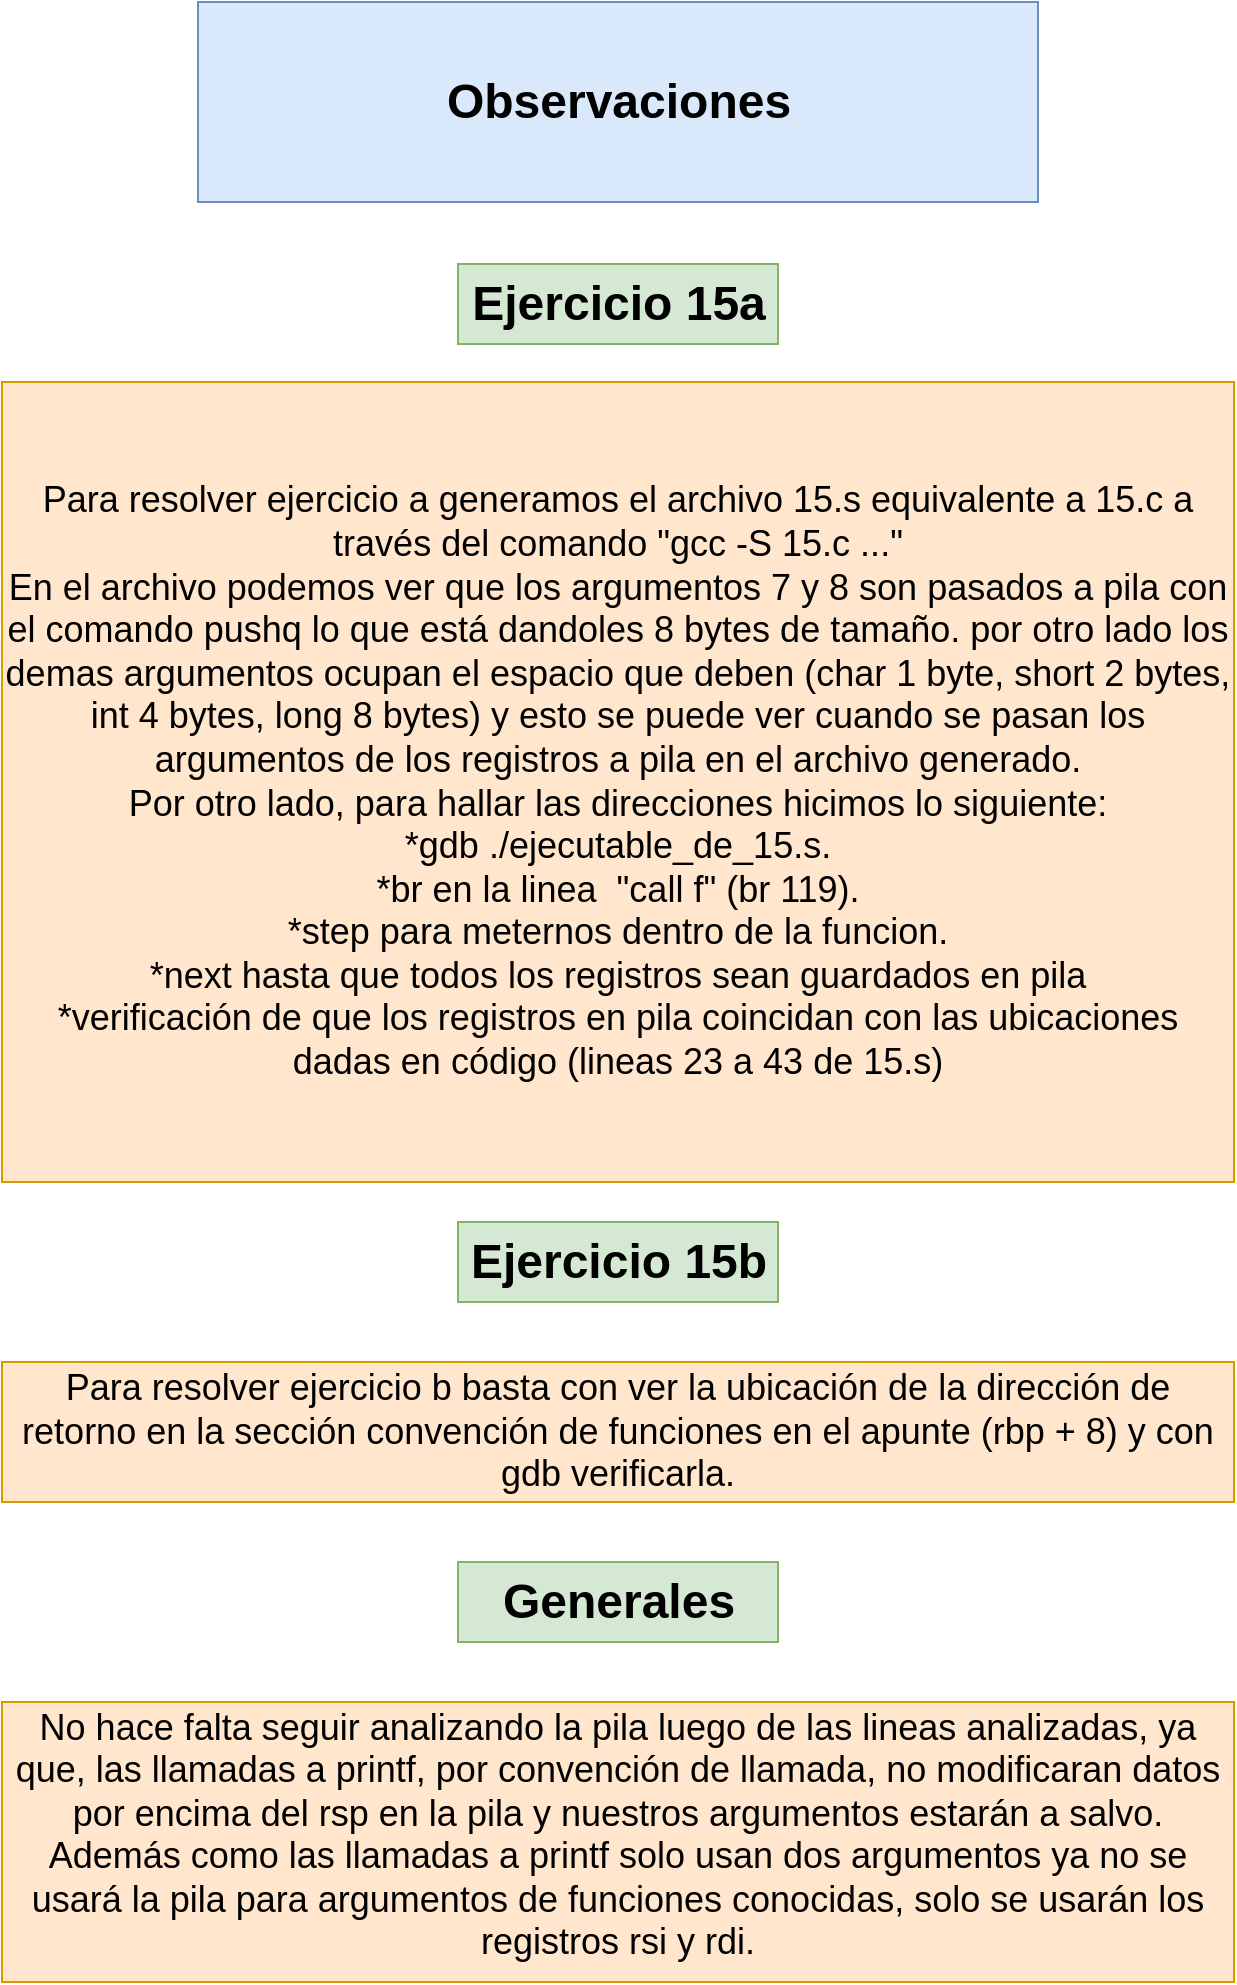<mxfile version="22.0.4" type="device">
  <diagram name="Página-1" id="DoknULO7EmkPJQEFJ1Kg">
    <mxGraphModel dx="1364" dy="795" grid="1" gridSize="10" guides="1" tooltips="1" connect="1" arrows="1" fold="1" page="1" pageScale="1" pageWidth="827" pageHeight="1169" math="0" shadow="0">
      <root>
        <mxCell id="0" />
        <mxCell id="1" parent="0" />
        <UserObject label="&lt;div&gt;&lt;font style=&quot;font-size: 18px;&quot;&gt;Para resolver ejercicio a generamos el archivo 15.s equivalente a 15.c a través del comando &quot;gcc -S 15.c ...&quot;&lt;/font&gt;&lt;/div&gt;&lt;div&gt;&lt;font style=&quot;font-size: 18px;&quot;&gt;En el archivo podemos ver que los argumentos 7 y 8 son pasados a pila con el comando pushq lo que está dandoles 8 bytes de tamaño. por otro lado los demas argumentos ocupan el espacio que deben (char 1 byte, short 2 bytes, int 4 bytes, long 8 bytes) y esto se puede ver cuando se pasan los argumentos de los registros a pila en el archivo generado.&lt;br&gt;&lt;/font&gt;&lt;/div&gt;&lt;div&gt;&lt;font style=&quot;font-size: 18px;&quot;&gt;Por otro lado, para hallar las direcciones hicimos lo siguiente:&lt;/font&gt;&lt;/div&gt;&lt;div&gt;&lt;font style=&quot;font-size: 18px;&quot;&gt;*gdb ./ejecutable_de_15.s.&lt;/font&gt;&lt;/div&gt;&lt;div&gt;&lt;font style=&quot;font-size: 18px;&quot;&gt;*br en la linea&amp;nbsp; &quot;call f&quot; (br 119).&lt;/font&gt;&lt;/div&gt;&lt;div&gt;&lt;font style=&quot;font-size: 18px;&quot;&gt;*step para meternos dentro de la funcion.&lt;br&gt;&lt;/font&gt;&lt;/div&gt;&lt;div&gt;&lt;font style=&quot;font-size: 18px;&quot;&gt;*next hasta que todos los registros sean guardados en pila&lt;/font&gt;&lt;/div&gt;&lt;div&gt;&lt;font style=&quot;font-size: 18px;&quot;&gt;*verificación de que los registros en pila coincidan con las ubicaciones dadas en código (lineas 23 a 43 de 15.s)&lt;br&gt;&lt;/font&gt;&lt;/div&gt;" placeholders="1" name="Variable" id="I3DyPHtSJMSKKe93r4n9-3">
          <mxCell style="text;html=1;strokeColor=#d79b00;fillColor=#ffe6cc;align=center;verticalAlign=middle;whiteSpace=wrap;overflow=hidden;" vertex="1" parent="1">
            <mxGeometry x="106" y="220" width="616" height="400" as="geometry" />
          </mxCell>
        </UserObject>
        <mxCell id="I3DyPHtSJMSKKe93r4n9-4" value="Observaciones" style="text;strokeColor=#6c8ebf;fillColor=#dae8fc;html=1;fontSize=24;fontStyle=1;verticalAlign=middle;align=center;" vertex="1" parent="1">
          <mxGeometry x="204" y="30" width="420" height="100" as="geometry" />
        </mxCell>
        <mxCell id="I3DyPHtSJMSKKe93r4n9-5" value="Ejercicio 15a" style="text;strokeColor=#82b366;fillColor=#d5e8d4;html=1;fontSize=24;fontStyle=1;verticalAlign=middle;align=center;" vertex="1" parent="1">
          <mxGeometry x="334" y="161" width="160" height="40" as="geometry" />
        </mxCell>
        <mxCell id="I3DyPHtSJMSKKe93r4n9-6" value="Ejercicio 15b" style="text;strokeColor=#82b366;fillColor=#d5e8d4;html=1;fontSize=24;fontStyle=1;verticalAlign=middle;align=center;" vertex="1" parent="1">
          <mxGeometry x="334" y="640" width="160" height="40" as="geometry" />
        </mxCell>
        <UserObject label="&lt;div&gt;&lt;font style=&quot;font-size: 18px;&quot;&gt;Para resolver ejercicio b basta con ver la ubicación de la dirección de retorno en la sección convención de funciones en el apunte (rbp + 8) y con gdb verificarla.&lt;br&gt;&lt;/font&gt;&lt;/div&gt;" placeholders="1" name="Variable" id="I3DyPHtSJMSKKe93r4n9-7">
          <mxCell style="text;html=1;strokeColor=#d79b00;fillColor=#ffe6cc;align=center;verticalAlign=middle;whiteSpace=wrap;overflow=hidden;" vertex="1" parent="1">
            <mxGeometry x="106" y="710" width="616" height="70" as="geometry" />
          </mxCell>
        </UserObject>
        <UserObject label="&lt;div&gt;&lt;font style=&quot;font-size: 18px;&quot;&gt;No hace falta seguir analizando la pila luego de las lineas analizadas, ya que, las llamadas a printf, por convención de llamada, no modificaran datos por encima del rsp en la pila&lt;font&gt; y nuestros argumentos estarán a salvo. Además como las llamadas a printf solo usan dos argumentos ya no se usará la pila para argumentos de funciones conocidas, solo se usarán los registros rsi y rdi.&lt;br&gt;&lt;/font&gt;&lt;/font&gt;&lt;/div&gt;&lt;div&gt;&lt;font style=&quot;font-size: 18px;&quot;&gt;&lt;font&gt;&lt;br&gt;&lt;/font&gt;&lt;/font&gt;&lt;/div&gt;" placeholders="1" name="Variable" id="I3DyPHtSJMSKKe93r4n9-9">
          <mxCell style="text;html=1;strokeColor=#d79b00;fillColor=#ffe6cc;align=center;verticalAlign=middle;whiteSpace=wrap;overflow=hidden;" vertex="1" parent="1">
            <mxGeometry x="106" y="880" width="616" height="140" as="geometry" />
          </mxCell>
        </UserObject>
        <mxCell id="I3DyPHtSJMSKKe93r4n9-10" value="Generales" style="text;strokeColor=#82b366;fillColor=#d5e8d4;html=1;fontSize=24;fontStyle=1;verticalAlign=middle;align=center;" vertex="1" parent="1">
          <mxGeometry x="334" y="810" width="160" height="40" as="geometry" />
        </mxCell>
      </root>
    </mxGraphModel>
  </diagram>
</mxfile>
